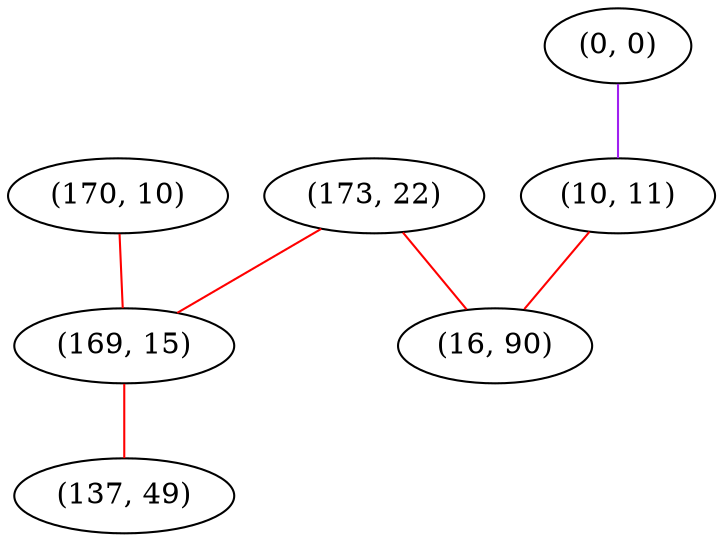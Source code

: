 graph "" {
"(173, 22)";
"(0, 0)";
"(10, 11)";
"(170, 10)";
"(169, 15)";
"(137, 49)";
"(16, 90)";
"(173, 22)" -- "(16, 90)"  [color=red, key=0, weight=1];
"(173, 22)" -- "(169, 15)"  [color=red, key=0, weight=1];
"(0, 0)" -- "(10, 11)"  [color=purple, key=0, weight=4];
"(10, 11)" -- "(16, 90)"  [color=red, key=0, weight=1];
"(170, 10)" -- "(169, 15)"  [color=red, key=0, weight=1];
"(169, 15)" -- "(137, 49)"  [color=red, key=0, weight=1];
}
